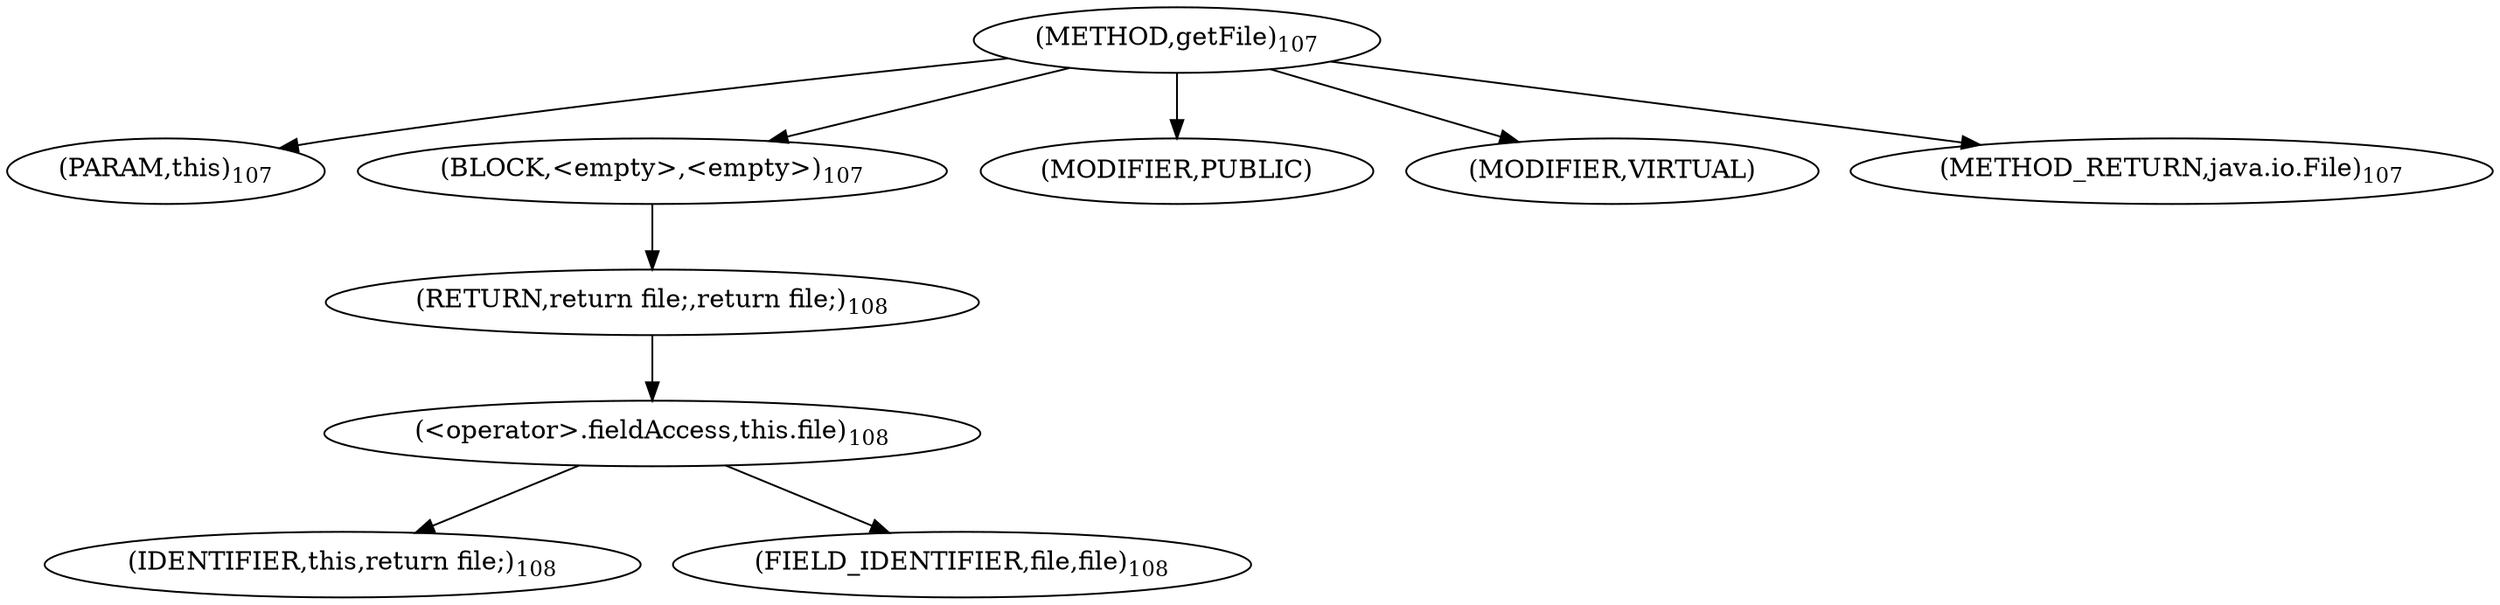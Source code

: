 digraph "getFile" {  
"174" [label = <(METHOD,getFile)<SUB>107</SUB>> ]
"175" [label = <(PARAM,this)<SUB>107</SUB>> ]
"176" [label = <(BLOCK,&lt;empty&gt;,&lt;empty&gt;)<SUB>107</SUB>> ]
"177" [label = <(RETURN,return file;,return file;)<SUB>108</SUB>> ]
"178" [label = <(&lt;operator&gt;.fieldAccess,this.file)<SUB>108</SUB>> ]
"179" [label = <(IDENTIFIER,this,return file;)<SUB>108</SUB>> ]
"180" [label = <(FIELD_IDENTIFIER,file,file)<SUB>108</SUB>> ]
"181" [label = <(MODIFIER,PUBLIC)> ]
"182" [label = <(MODIFIER,VIRTUAL)> ]
"183" [label = <(METHOD_RETURN,java.io.File)<SUB>107</SUB>> ]
  "174" -> "175" 
  "174" -> "176" 
  "174" -> "181" 
  "174" -> "182" 
  "174" -> "183" 
  "176" -> "177" 
  "177" -> "178" 
  "178" -> "179" 
  "178" -> "180" 
}
